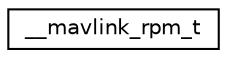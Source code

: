 digraph "Graphical Class Hierarchy"
{
 // INTERACTIVE_SVG=YES
  edge [fontname="Helvetica",fontsize="10",labelfontname="Helvetica",labelfontsize="10"];
  node [fontname="Helvetica",fontsize="10",shape=record];
  rankdir="LR";
  Node1 [label="__mavlink_rpm_t",height=0.2,width=0.4,color="black", fillcolor="white", style="filled",URL="$struct____mavlink__rpm__t.html"];
}
